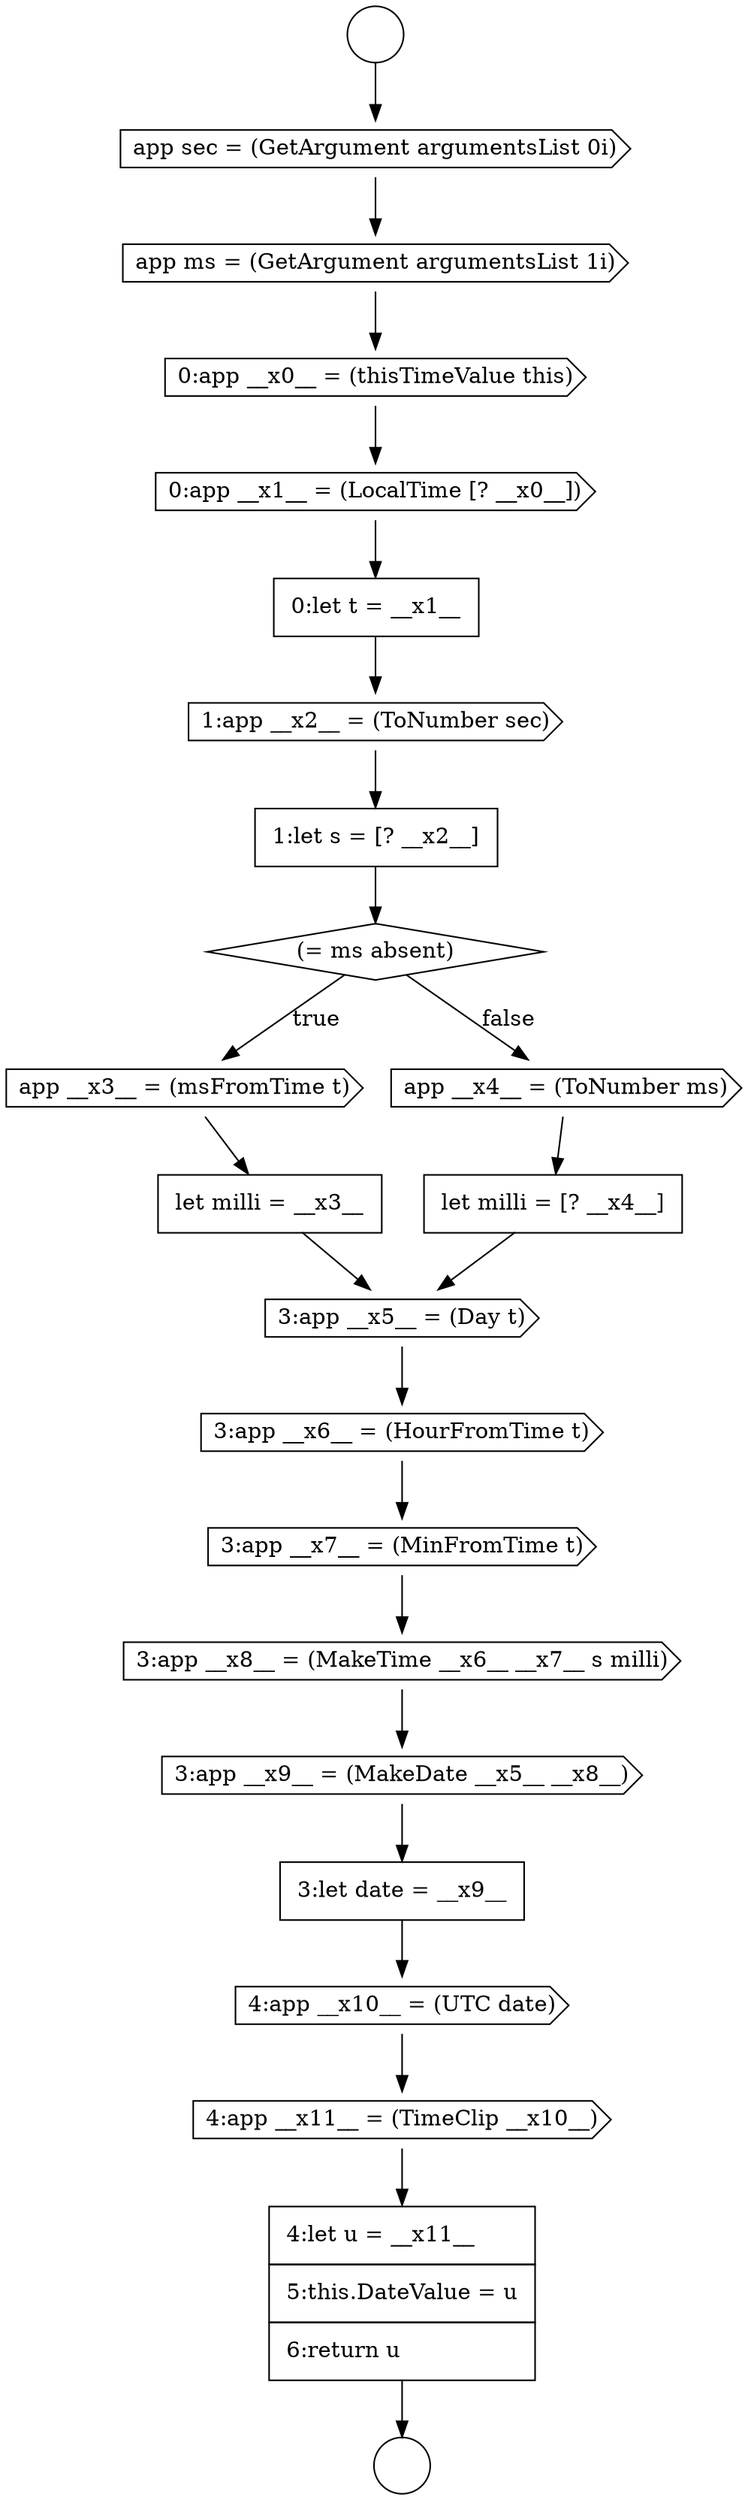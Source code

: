digraph {
  node11922 [shape=none, margin=0, label=<<font color="black">
    <table border="0" cellborder="1" cellspacing="0" cellpadding="10">
      <tr><td align="left">4:let u = __x11__</td></tr>
      <tr><td align="left">5:this.DateValue = u</td></tr>
      <tr><td align="left">6:return u</td></tr>
    </table>
  </font>> color="black" fillcolor="white" style=filled]
  node11917 [shape=cds, label=<<font color="black">3:app __x8__ = (MakeTime __x6__ __x7__ s milli)</font>> color="black" fillcolor="white" style=filled]
  node11913 [shape=none, margin=0, label=<<font color="black">
    <table border="0" cellborder="1" cellspacing="0" cellpadding="10">
      <tr><td align="left">let milli = [? __x4__]</td></tr>
    </table>
  </font>> color="black" fillcolor="white" style=filled]
  node11911 [shape=none, margin=0, label=<<font color="black">
    <table border="0" cellborder="1" cellspacing="0" cellpadding="10">
      <tr><td align="left">let milli = __x3__</td></tr>
    </table>
  </font>> color="black" fillcolor="white" style=filled]
  node11902 [shape=cds, label=<<font color="black">app sec = (GetArgument argumentsList 0i)</font>> color="black" fillcolor="white" style=filled]
  node11908 [shape=none, margin=0, label=<<font color="black">
    <table border="0" cellborder="1" cellspacing="0" cellpadding="10">
      <tr><td align="left">1:let s = [? __x2__]</td></tr>
    </table>
  </font>> color="black" fillcolor="white" style=filled]
  node11916 [shape=cds, label=<<font color="black">3:app __x7__ = (MinFromTime t)</font>> color="black" fillcolor="white" style=filled]
  node11901 [shape=circle label=" " color="black" fillcolor="white" style=filled]
  node11920 [shape=cds, label=<<font color="black">4:app __x10__ = (UTC date)</font>> color="black" fillcolor="white" style=filled]
  node11905 [shape=cds, label=<<font color="black">0:app __x1__ = (LocalTime [? __x0__])</font>> color="black" fillcolor="white" style=filled]
  node11909 [shape=diamond, label=<<font color="black">(= ms absent)</font>> color="black" fillcolor="white" style=filled]
  node11915 [shape=cds, label=<<font color="black">3:app __x6__ = (HourFromTime t)</font>> color="black" fillcolor="white" style=filled]
  node11918 [shape=cds, label=<<font color="black">3:app __x9__ = (MakeDate __x5__ __x8__)</font>> color="black" fillcolor="white" style=filled]
  node11904 [shape=cds, label=<<font color="black">0:app __x0__ = (thisTimeValue this)</font>> color="black" fillcolor="white" style=filled]
  node11914 [shape=cds, label=<<font color="black">3:app __x5__ = (Day t)</font>> color="black" fillcolor="white" style=filled]
  node11903 [shape=cds, label=<<font color="black">app ms = (GetArgument argumentsList 1i)</font>> color="black" fillcolor="white" style=filled]
  node11910 [shape=cds, label=<<font color="black">app __x3__ = (msFromTime t)</font>> color="black" fillcolor="white" style=filled]
  node11907 [shape=cds, label=<<font color="black">1:app __x2__ = (ToNumber sec)</font>> color="black" fillcolor="white" style=filled]
  node11912 [shape=cds, label=<<font color="black">app __x4__ = (ToNumber ms)</font>> color="black" fillcolor="white" style=filled]
  node11919 [shape=none, margin=0, label=<<font color="black">
    <table border="0" cellborder="1" cellspacing="0" cellpadding="10">
      <tr><td align="left">3:let date = __x9__</td></tr>
    </table>
  </font>> color="black" fillcolor="white" style=filled]
  node11900 [shape=circle label=" " color="black" fillcolor="white" style=filled]
  node11906 [shape=none, margin=0, label=<<font color="black">
    <table border="0" cellborder="1" cellspacing="0" cellpadding="10">
      <tr><td align="left">0:let t = __x1__</td></tr>
    </table>
  </font>> color="black" fillcolor="white" style=filled]
  node11921 [shape=cds, label=<<font color="black">4:app __x11__ = (TimeClip __x10__)</font>> color="black" fillcolor="white" style=filled]
  node11900 -> node11902 [ color="black"]
  node11911 -> node11914 [ color="black"]
  node11916 -> node11917 [ color="black"]
  node11922 -> node11901 [ color="black"]
  node11903 -> node11904 [ color="black"]
  node11920 -> node11921 [ color="black"]
  node11912 -> node11913 [ color="black"]
  node11908 -> node11909 [ color="black"]
  node11921 -> node11922 [ color="black"]
  node11917 -> node11918 [ color="black"]
  node11904 -> node11905 [ color="black"]
  node11907 -> node11908 [ color="black"]
  node11909 -> node11910 [label=<<font color="black">true</font>> color="black"]
  node11909 -> node11912 [label=<<font color="black">false</font>> color="black"]
  node11902 -> node11903 [ color="black"]
  node11910 -> node11911 [ color="black"]
  node11915 -> node11916 [ color="black"]
  node11906 -> node11907 [ color="black"]
  node11913 -> node11914 [ color="black"]
  node11918 -> node11919 [ color="black"]
  node11914 -> node11915 [ color="black"]
  node11905 -> node11906 [ color="black"]
  node11919 -> node11920 [ color="black"]
}
